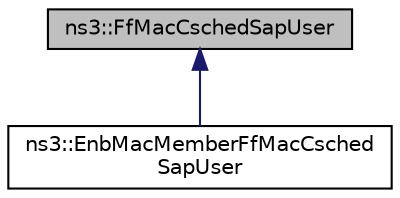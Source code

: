 digraph "ns3::FfMacCschedSapUser"
{
 // LATEX_PDF_SIZE
  edge [fontname="Helvetica",fontsize="10",labelfontname="Helvetica",labelfontsize="10"];
  node [fontname="Helvetica",fontsize="10",shape=record];
  Node1 [label="ns3::FfMacCschedSapUser",height=0.2,width=0.4,color="black", fillcolor="grey75", style="filled", fontcolor="black",tooltip="FfMacCschedSapUser class."];
  Node1 -> Node2 [dir="back",color="midnightblue",fontsize="10",style="solid",fontname="Helvetica"];
  Node2 [label="ns3::EnbMacMemberFfMacCsched\lSapUser",height=0.2,width=0.4,color="black", fillcolor="white", style="filled",URL="$classns3_1_1_enb_mac_member_ff_mac_csched_sap_user.html",tooltip="EnbMacMemberFfMacCschedSapUser class."];
}
